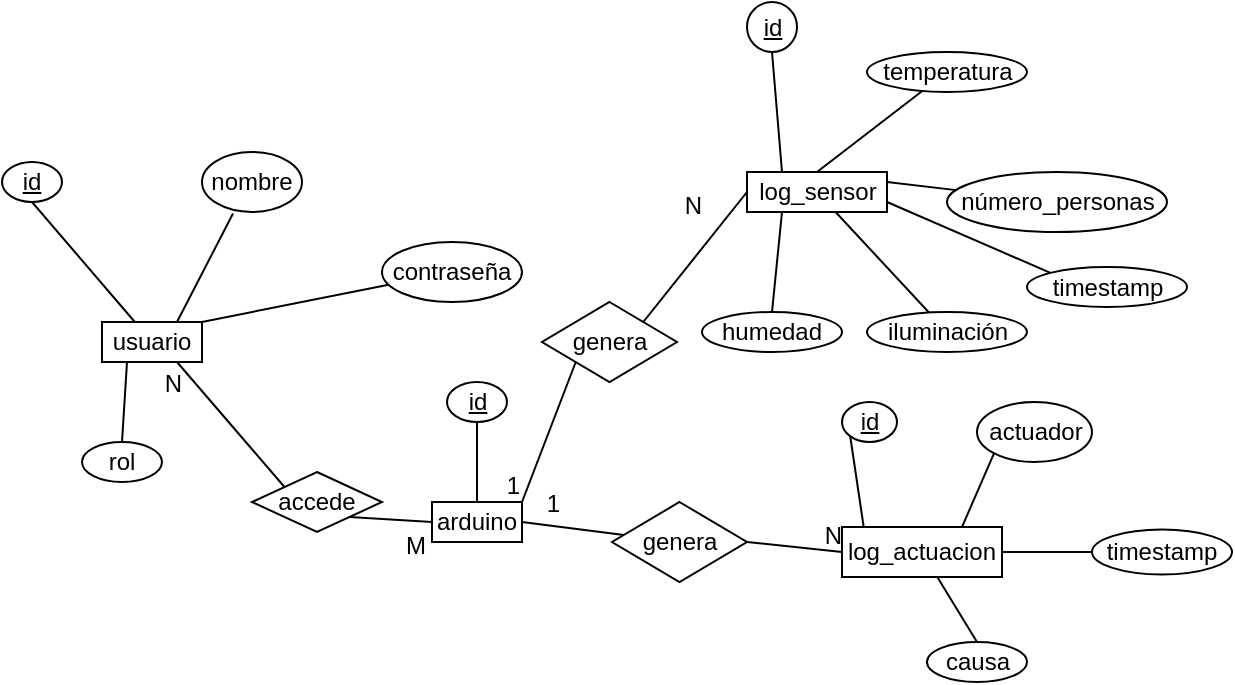<mxfile version="20.8.10" type="device"><diagram id="R2lEEEUBdFMjLlhIrx00" name="Page-1"><mxGraphModel dx="955" dy="601" grid="1" gridSize="10" guides="1" tooltips="1" connect="1" arrows="1" fold="1" page="1" pageScale="1" pageWidth="850" pageHeight="1100" math="0" shadow="0" extFonts="Permanent Marker^https://fonts.googleapis.com/css?family=Permanent+Marker"><root><mxCell id="0"/><mxCell id="1" parent="0"/><mxCell id="hDNCDGwZEwPSRnvbNL9S-1" value="usuario" style="whiteSpace=wrap;html=1;align=center;" parent="1" vertex="1"><mxGeometry x="110" y="340" width="50" height="20" as="geometry"/></mxCell><mxCell id="hDNCDGwZEwPSRnvbNL9S-2" value="nombre" style="ellipse;whiteSpace=wrap;html=1;align=center;" parent="1" vertex="1"><mxGeometry x="160" y="255" width="50" height="30" as="geometry"/></mxCell><mxCell id="hDNCDGwZEwPSRnvbNL9S-3" value="id" style="ellipse;whiteSpace=wrap;html=1;align=center;fontStyle=4;" parent="1" vertex="1"><mxGeometry x="60" y="260" width="30" height="20" as="geometry"/></mxCell><mxCell id="hDNCDGwZEwPSRnvbNL9S-4" value="contraseña" style="ellipse;whiteSpace=wrap;html=1;align=center;" parent="1" vertex="1"><mxGeometry x="250" y="300" width="70" height="30" as="geometry"/></mxCell><mxCell id="hDNCDGwZEwPSRnvbNL9S-5" value="rol" style="ellipse;whiteSpace=wrap;html=1;align=center;" parent="1" vertex="1"><mxGeometry x="100" y="400" width="40" height="20" as="geometry"/></mxCell><mxCell id="hDNCDGwZEwPSRnvbNL9S-6" value="" style="endArrow=none;html=1;rounded=0;exitX=0.5;exitY=1;exitDx=0;exitDy=0;" parent="1" source="hDNCDGwZEwPSRnvbNL9S-3" target="hDNCDGwZEwPSRnvbNL9S-1" edge="1"><mxGeometry relative="1" as="geometry"><mxPoint x="340" y="340" as="sourcePoint"/><mxPoint x="500" y="340" as="targetPoint"/></mxGeometry></mxCell><mxCell id="hDNCDGwZEwPSRnvbNL9S-8" value="" style="endArrow=none;html=1;rounded=0;exitX=0.75;exitY=0;exitDx=0;exitDy=0;entryX=0.31;entryY=1.025;entryDx=0;entryDy=0;entryPerimeter=0;" parent="1" source="hDNCDGwZEwPSRnvbNL9S-1" target="hDNCDGwZEwPSRnvbNL9S-2" edge="1"><mxGeometry relative="1" as="geometry"><mxPoint x="340" y="340" as="sourcePoint"/><mxPoint x="500" y="340" as="targetPoint"/></mxGeometry></mxCell><mxCell id="hDNCDGwZEwPSRnvbNL9S-10" value="" style="endArrow=none;html=1;rounded=0;entryX=1;entryY=0;entryDx=0;entryDy=0;" parent="1" source="hDNCDGwZEwPSRnvbNL9S-4" target="hDNCDGwZEwPSRnvbNL9S-1" edge="1"><mxGeometry relative="1" as="geometry"><mxPoint x="340" y="340" as="sourcePoint"/><mxPoint x="180" y="330" as="targetPoint"/></mxGeometry></mxCell><mxCell id="hDNCDGwZEwPSRnvbNL9S-11" value="" style="endArrow=none;html=1;rounded=0;exitX=0.5;exitY=0;exitDx=0;exitDy=0;entryX=0.25;entryY=1;entryDx=0;entryDy=0;" parent="1" source="hDNCDGwZEwPSRnvbNL9S-5" target="hDNCDGwZEwPSRnvbNL9S-1" edge="1"><mxGeometry relative="1" as="geometry"><mxPoint x="340" y="340" as="sourcePoint"/><mxPoint x="500" y="340" as="targetPoint"/></mxGeometry></mxCell><mxCell id="hDNCDGwZEwPSRnvbNL9S-12" value="arduino" style="whiteSpace=wrap;html=1;align=center;" parent="1" vertex="1"><mxGeometry x="275" y="430" width="45" height="20" as="geometry"/></mxCell><mxCell id="hDNCDGwZEwPSRnvbNL9S-14" value="id" style="ellipse;whiteSpace=wrap;html=1;align=center;fontStyle=4;" parent="1" vertex="1"><mxGeometry x="282.5" y="370" width="30" height="20" as="geometry"/></mxCell><mxCell id="hDNCDGwZEwPSRnvbNL9S-15" value="" style="endArrow=none;html=1;rounded=0;exitX=0.5;exitY=1;exitDx=0;exitDy=0;entryX=0.5;entryY=0;entryDx=0;entryDy=0;" parent="1" source="hDNCDGwZEwPSRnvbNL9S-14" target="hDNCDGwZEwPSRnvbNL9S-12" edge="1"><mxGeometry relative="1" as="geometry"><mxPoint x="275" y="409.66" as="sourcePoint"/><mxPoint x="435" y="409.66" as="targetPoint"/></mxGeometry></mxCell><mxCell id="hDNCDGwZEwPSRnvbNL9S-16" value="log_sensor" style="whiteSpace=wrap;html=1;align=center;" parent="1" vertex="1"><mxGeometry x="432.5" y="265" width="70" height="20" as="geometry"/></mxCell><mxCell id="hDNCDGwZEwPSRnvbNL9S-17" value="temperatura" style="ellipse;whiteSpace=wrap;html=1;align=center;" parent="1" vertex="1"><mxGeometry x="492.5" y="205" width="80" height="20" as="geometry"/></mxCell><mxCell id="hDNCDGwZEwPSRnvbNL9S-18" value="" style="endArrow=none;html=1;rounded=0;entryX=0.5;entryY=0;entryDx=0;entryDy=0;" parent="1" source="hDNCDGwZEwPSRnvbNL9S-17" target="hDNCDGwZEwPSRnvbNL9S-16" edge="1"><mxGeometry relative="1" as="geometry"><mxPoint x="302.5" y="295" as="sourcePoint"/><mxPoint x="462.5" y="295" as="targetPoint"/></mxGeometry></mxCell><mxCell id="hDNCDGwZEwPSRnvbNL9S-19" value="id" style="ellipse;whiteSpace=wrap;html=1;align=center;fontStyle=4;" parent="1" vertex="1"><mxGeometry x="432.5" y="180" width="25" height="25" as="geometry"/></mxCell><mxCell id="hDNCDGwZEwPSRnvbNL9S-20" value="" style="endArrow=none;html=1;rounded=0;exitX=0.5;exitY=1;exitDx=0;exitDy=0;entryX=0.25;entryY=0;entryDx=0;entryDy=0;" parent="1" source="hDNCDGwZEwPSRnvbNL9S-19" target="hDNCDGwZEwPSRnvbNL9S-16" edge="1"><mxGeometry relative="1" as="geometry"><mxPoint x="302.5" y="295" as="sourcePoint"/><mxPoint x="462.5" y="295" as="targetPoint"/></mxGeometry></mxCell><mxCell id="hDNCDGwZEwPSRnvbNL9S-21" value="humedad" style="ellipse;whiteSpace=wrap;html=1;align=center;" parent="1" vertex="1"><mxGeometry x="410" y="335" width="70" height="20" as="geometry"/></mxCell><mxCell id="hDNCDGwZEwPSRnvbNL9S-22" value="" style="endArrow=none;html=1;rounded=0;entryX=0.5;entryY=0;entryDx=0;entryDy=0;exitX=0.25;exitY=1;exitDx=0;exitDy=0;" parent="1" source="hDNCDGwZEwPSRnvbNL9S-16" target="hDNCDGwZEwPSRnvbNL9S-21" edge="1"><mxGeometry relative="1" as="geometry"><mxPoint x="302.5" y="295" as="sourcePoint"/><mxPoint x="457.5" y="325" as="targetPoint"/></mxGeometry></mxCell><mxCell id="hDNCDGwZEwPSRnvbNL9S-23" value="iluminación" style="ellipse;whiteSpace=wrap;html=1;align=center;" parent="1" vertex="1"><mxGeometry x="492.5" y="335" width="80" height="20" as="geometry"/></mxCell><mxCell id="hDNCDGwZEwPSRnvbNL9S-24" value="" style="endArrow=none;html=1;rounded=0;" parent="1" source="hDNCDGwZEwPSRnvbNL9S-23" target="hDNCDGwZEwPSRnvbNL9S-16" edge="1"><mxGeometry relative="1" as="geometry"><mxPoint x="512.5" y="305" as="sourcePoint"/><mxPoint x="462.5" y="295" as="targetPoint"/></mxGeometry></mxCell><mxCell id="hDNCDGwZEwPSRnvbNL9S-25" value="número_personas" style="ellipse;whiteSpace=wrap;html=1;align=center;" parent="1" vertex="1"><mxGeometry x="532.5" y="265" width="110" height="30" as="geometry"/></mxCell><mxCell id="hDNCDGwZEwPSRnvbNL9S-28" value="" style="endArrow=none;html=1;rounded=0;exitX=1;exitY=0.25;exitDx=0;exitDy=0;" parent="1" source="hDNCDGwZEwPSRnvbNL9S-16" target="hDNCDGwZEwPSRnvbNL9S-25" edge="1"><mxGeometry relative="1" as="geometry"><mxPoint x="542.5" y="265" as="sourcePoint"/><mxPoint x="702.5" y="265" as="targetPoint"/></mxGeometry></mxCell><mxCell id="hDNCDGwZEwPSRnvbNL9S-31" value="accede" style="shape=rhombus;perimeter=rhombusPerimeter;whiteSpace=wrap;html=1;align=center;" parent="1" vertex="1"><mxGeometry x="185" y="415" width="65" height="30" as="geometry"/></mxCell><mxCell id="hDNCDGwZEwPSRnvbNL9S-32" value="" style="endArrow=none;html=1;rounded=0;entryX=0.75;entryY=1;entryDx=0;entryDy=0;exitX=0;exitY=0;exitDx=0;exitDy=0;" parent="1" source="hDNCDGwZEwPSRnvbNL9S-31" target="hDNCDGwZEwPSRnvbNL9S-1" edge="1"><mxGeometry relative="1" as="geometry"><mxPoint x="152.5" y="510" as="sourcePoint"/><mxPoint x="312.5" y="510" as="targetPoint"/></mxGeometry></mxCell><mxCell id="hDNCDGwZEwPSRnvbNL9S-33" value="M" style="resizable=0;html=1;align=left;verticalAlign=bottom;" parent="hDNCDGwZEwPSRnvbNL9S-32" connectable="0" vertex="1"><mxGeometry x="-1" relative="1" as="geometry"><mxPoint x="59" y="38" as="offset"/></mxGeometry></mxCell><mxCell id="hDNCDGwZEwPSRnvbNL9S-34" value="N" style="resizable=0;html=1;align=right;verticalAlign=bottom;" parent="hDNCDGwZEwPSRnvbNL9S-32" connectable="0" vertex="1"><mxGeometry x="1" relative="1" as="geometry"><mxPoint x="3" y="20" as="offset"/></mxGeometry></mxCell><mxCell id="hDNCDGwZEwPSRnvbNL9S-35" value="" style="endArrow=none;html=1;rounded=0;exitX=1;exitY=1;exitDx=0;exitDy=0;entryX=0;entryY=0.5;entryDx=0;entryDy=0;" parent="1" source="hDNCDGwZEwPSRnvbNL9S-31" target="hDNCDGwZEwPSRnvbNL9S-12" edge="1"><mxGeometry relative="1" as="geometry"><mxPoint x="250" y="390" as="sourcePoint"/><mxPoint x="410" y="390" as="targetPoint"/></mxGeometry></mxCell><mxCell id="nTmIIvkaH0r8VIBbUuUA-1" value="timestamp" style="ellipse;whiteSpace=wrap;html=1;align=center;" parent="1" vertex="1"><mxGeometry x="572.5" y="312.5" width="80" height="20" as="geometry"/></mxCell><mxCell id="nTmIIvkaH0r8VIBbUuUA-2" value="" style="endArrow=none;html=1;rounded=0;exitX=1;exitY=0.75;exitDx=0;exitDy=0;entryX=0;entryY=0;entryDx=0;entryDy=0;" parent="1" source="hDNCDGwZEwPSRnvbNL9S-16" target="nTmIIvkaH0r8VIBbUuUA-1" edge="1"><mxGeometry relative="1" as="geometry"><mxPoint x="442.5" y="407.5" as="sourcePoint"/><mxPoint x="602.5" y="407.5" as="targetPoint"/></mxGeometry></mxCell><mxCell id="nTmIIvkaH0r8VIBbUuUA-3" value="genera" style="shape=rhombus;perimeter=rhombusPerimeter;whiteSpace=wrap;html=1;align=center;" parent="1" vertex="1"><mxGeometry x="330" y="330" width="67.5" height="40" as="geometry"/></mxCell><mxCell id="nTmIIvkaH0r8VIBbUuUA-8" value="" style="endArrow=none;html=1;rounded=0;entryX=1;entryY=0;entryDx=0;entryDy=0;exitX=0;exitY=1;exitDx=0;exitDy=0;" parent="1" source="nTmIIvkaH0r8VIBbUuUA-3" target="hDNCDGwZEwPSRnvbNL9S-12" edge="1"><mxGeometry relative="1" as="geometry"><mxPoint x="300" y="350" as="sourcePoint"/><mxPoint x="460" y="350" as="targetPoint"/></mxGeometry></mxCell><mxCell id="nTmIIvkaH0r8VIBbUuUA-9" value="1" style="resizable=0;html=1;align=right;verticalAlign=bottom;" parent="nTmIIvkaH0r8VIBbUuUA-8" connectable="0" vertex="1"><mxGeometry x="1" relative="1" as="geometry"/></mxCell><mxCell id="nTmIIvkaH0r8VIBbUuUA-10" value="" style="endArrow=none;html=1;rounded=0;exitX=1;exitY=0;exitDx=0;exitDy=0;entryX=0;entryY=0.5;entryDx=0;entryDy=0;" parent="1" source="nTmIIvkaH0r8VIBbUuUA-3" target="hDNCDGwZEwPSRnvbNL9S-16" edge="1"><mxGeometry relative="1" as="geometry"><mxPoint x="300" y="350" as="sourcePoint"/><mxPoint x="440" y="290" as="targetPoint"/></mxGeometry></mxCell><mxCell id="nTmIIvkaH0r8VIBbUuUA-11" value="N" style="resizable=0;html=1;align=right;verticalAlign=bottom;" parent="nTmIIvkaH0r8VIBbUuUA-10" connectable="0" vertex="1"><mxGeometry x="1" relative="1" as="geometry"><mxPoint x="-22" y="15" as="offset"/></mxGeometry></mxCell><mxCell id="nTmIIvkaH0r8VIBbUuUA-12" value="log_actuacion" style="whiteSpace=wrap;html=1;align=center;" parent="1" vertex="1"><mxGeometry x="480" y="442.5" width="80" height="25" as="geometry"/></mxCell><mxCell id="nTmIIvkaH0r8VIBbUuUA-13" value="genera" style="shape=rhombus;perimeter=rhombusPerimeter;whiteSpace=wrap;html=1;align=center;" parent="1" vertex="1"><mxGeometry x="365" y="430" width="67.5" height="40" as="geometry"/></mxCell><mxCell id="nTmIIvkaH0r8VIBbUuUA-14" value="id" style="ellipse;whiteSpace=wrap;html=1;align=center;fontStyle=4;" parent="1" vertex="1"><mxGeometry x="480" y="380" width="27.5" height="20" as="geometry"/></mxCell><mxCell id="nTmIIvkaH0r8VIBbUuUA-15" value="" style="endArrow=none;html=1;rounded=0;entryX=0.136;entryY=0.009;entryDx=0;entryDy=0;entryPerimeter=0;exitX=0;exitY=1;exitDx=0;exitDy=0;" parent="1" source="nTmIIvkaH0r8VIBbUuUA-14" target="nTmIIvkaH0r8VIBbUuUA-12" edge="1"><mxGeometry relative="1" as="geometry"><mxPoint x="315" y="325" as="sourcePoint"/><mxPoint x="475" y="325" as="targetPoint"/></mxGeometry></mxCell><mxCell id="nTmIIvkaH0r8VIBbUuUA-16" value="actuador" style="ellipse;whiteSpace=wrap;html=1;align=center;" parent="1" vertex="1"><mxGeometry x="547.5" y="380" width="57.5" height="30" as="geometry"/></mxCell><mxCell id="nTmIIvkaH0r8VIBbUuUA-17" value="" style="endArrow=none;html=1;rounded=0;exitX=0.75;exitY=0;exitDx=0;exitDy=0;entryX=0;entryY=1;entryDx=0;entryDy=0;" parent="1" source="nTmIIvkaH0r8VIBbUuUA-12" target="nTmIIvkaH0r8VIBbUuUA-16" edge="1"><mxGeometry relative="1" as="geometry"><mxPoint x="507.5" y="430" as="sourcePoint"/><mxPoint x="667.5" y="430" as="targetPoint"/></mxGeometry></mxCell><mxCell id="nTmIIvkaH0r8VIBbUuUA-18" value="timestamp" style="ellipse;whiteSpace=wrap;html=1;align=center;" parent="1" vertex="1"><mxGeometry x="605" y="443.75" width="70" height="22.5" as="geometry"/></mxCell><mxCell id="nTmIIvkaH0r8VIBbUuUA-20" value="" style="endArrow=none;html=1;rounded=0;exitX=1;exitY=0.5;exitDx=0;exitDy=0;entryX=0;entryY=0.5;entryDx=0;entryDy=0;" parent="1" source="nTmIIvkaH0r8VIBbUuUA-12" target="nTmIIvkaH0r8VIBbUuUA-18" edge="1"><mxGeometry relative="1" as="geometry"><mxPoint x="522.5" y="505" as="sourcePoint"/><mxPoint x="682.5" y="505" as="targetPoint"/></mxGeometry></mxCell><mxCell id="nTmIIvkaH0r8VIBbUuUA-21" value="" style="endArrow=none;html=1;rounded=0;entryX=1;entryY=0.5;entryDx=0;entryDy=0;" parent="1" source="nTmIIvkaH0r8VIBbUuUA-13" target="hDNCDGwZEwPSRnvbNL9S-12" edge="1"><mxGeometry relative="1" as="geometry"><mxPoint x="410" y="430" as="sourcePoint"/><mxPoint x="340" y="440" as="targetPoint"/></mxGeometry></mxCell><mxCell id="nTmIIvkaH0r8VIBbUuUA-22" value="1" style="resizable=0;html=1;align=right;verticalAlign=bottom;" parent="nTmIIvkaH0r8VIBbUuUA-21" connectable="0" vertex="1"><mxGeometry x="1" relative="1" as="geometry"><mxPoint x="20" as="offset"/></mxGeometry></mxCell><mxCell id="nTmIIvkaH0r8VIBbUuUA-23" value="" style="endArrow=none;html=1;rounded=0;exitX=1;exitY=0.5;exitDx=0;exitDy=0;entryX=0;entryY=0.5;entryDx=0;entryDy=0;" parent="1" source="nTmIIvkaH0r8VIBbUuUA-13" target="nTmIIvkaH0r8VIBbUuUA-12" edge="1"><mxGeometry relative="1" as="geometry"><mxPoint x="421.25" y="466.25" as="sourcePoint"/><mxPoint x="513.75" y="516.25" as="targetPoint"/></mxGeometry></mxCell><mxCell id="nTmIIvkaH0r8VIBbUuUA-24" value="N" style="resizable=0;html=1;align=right;verticalAlign=bottom;" parent="nTmIIvkaH0r8VIBbUuUA-23" connectable="0" vertex="1"><mxGeometry x="1" relative="1" as="geometry"/></mxCell><mxCell id="y60UB6x2a7iWGKOMlVo2-1" value="causa" style="ellipse;whiteSpace=wrap;html=1;align=center;" vertex="1" parent="1"><mxGeometry x="522.5" y="500" width="50" height="20" as="geometry"/></mxCell><mxCell id="y60UB6x2a7iWGKOMlVo2-2" value="" style="endArrow=none;html=1;rounded=0;entryX=0.5;entryY=0;entryDx=0;entryDy=0;" edge="1" parent="1" source="nTmIIvkaH0r8VIBbUuUA-12" target="y60UB6x2a7iWGKOMlVo2-1"><mxGeometry relative="1" as="geometry"><mxPoint x="320" y="540" as="sourcePoint"/><mxPoint x="480" y="540" as="targetPoint"/></mxGeometry></mxCell></root></mxGraphModel></diagram></mxfile>